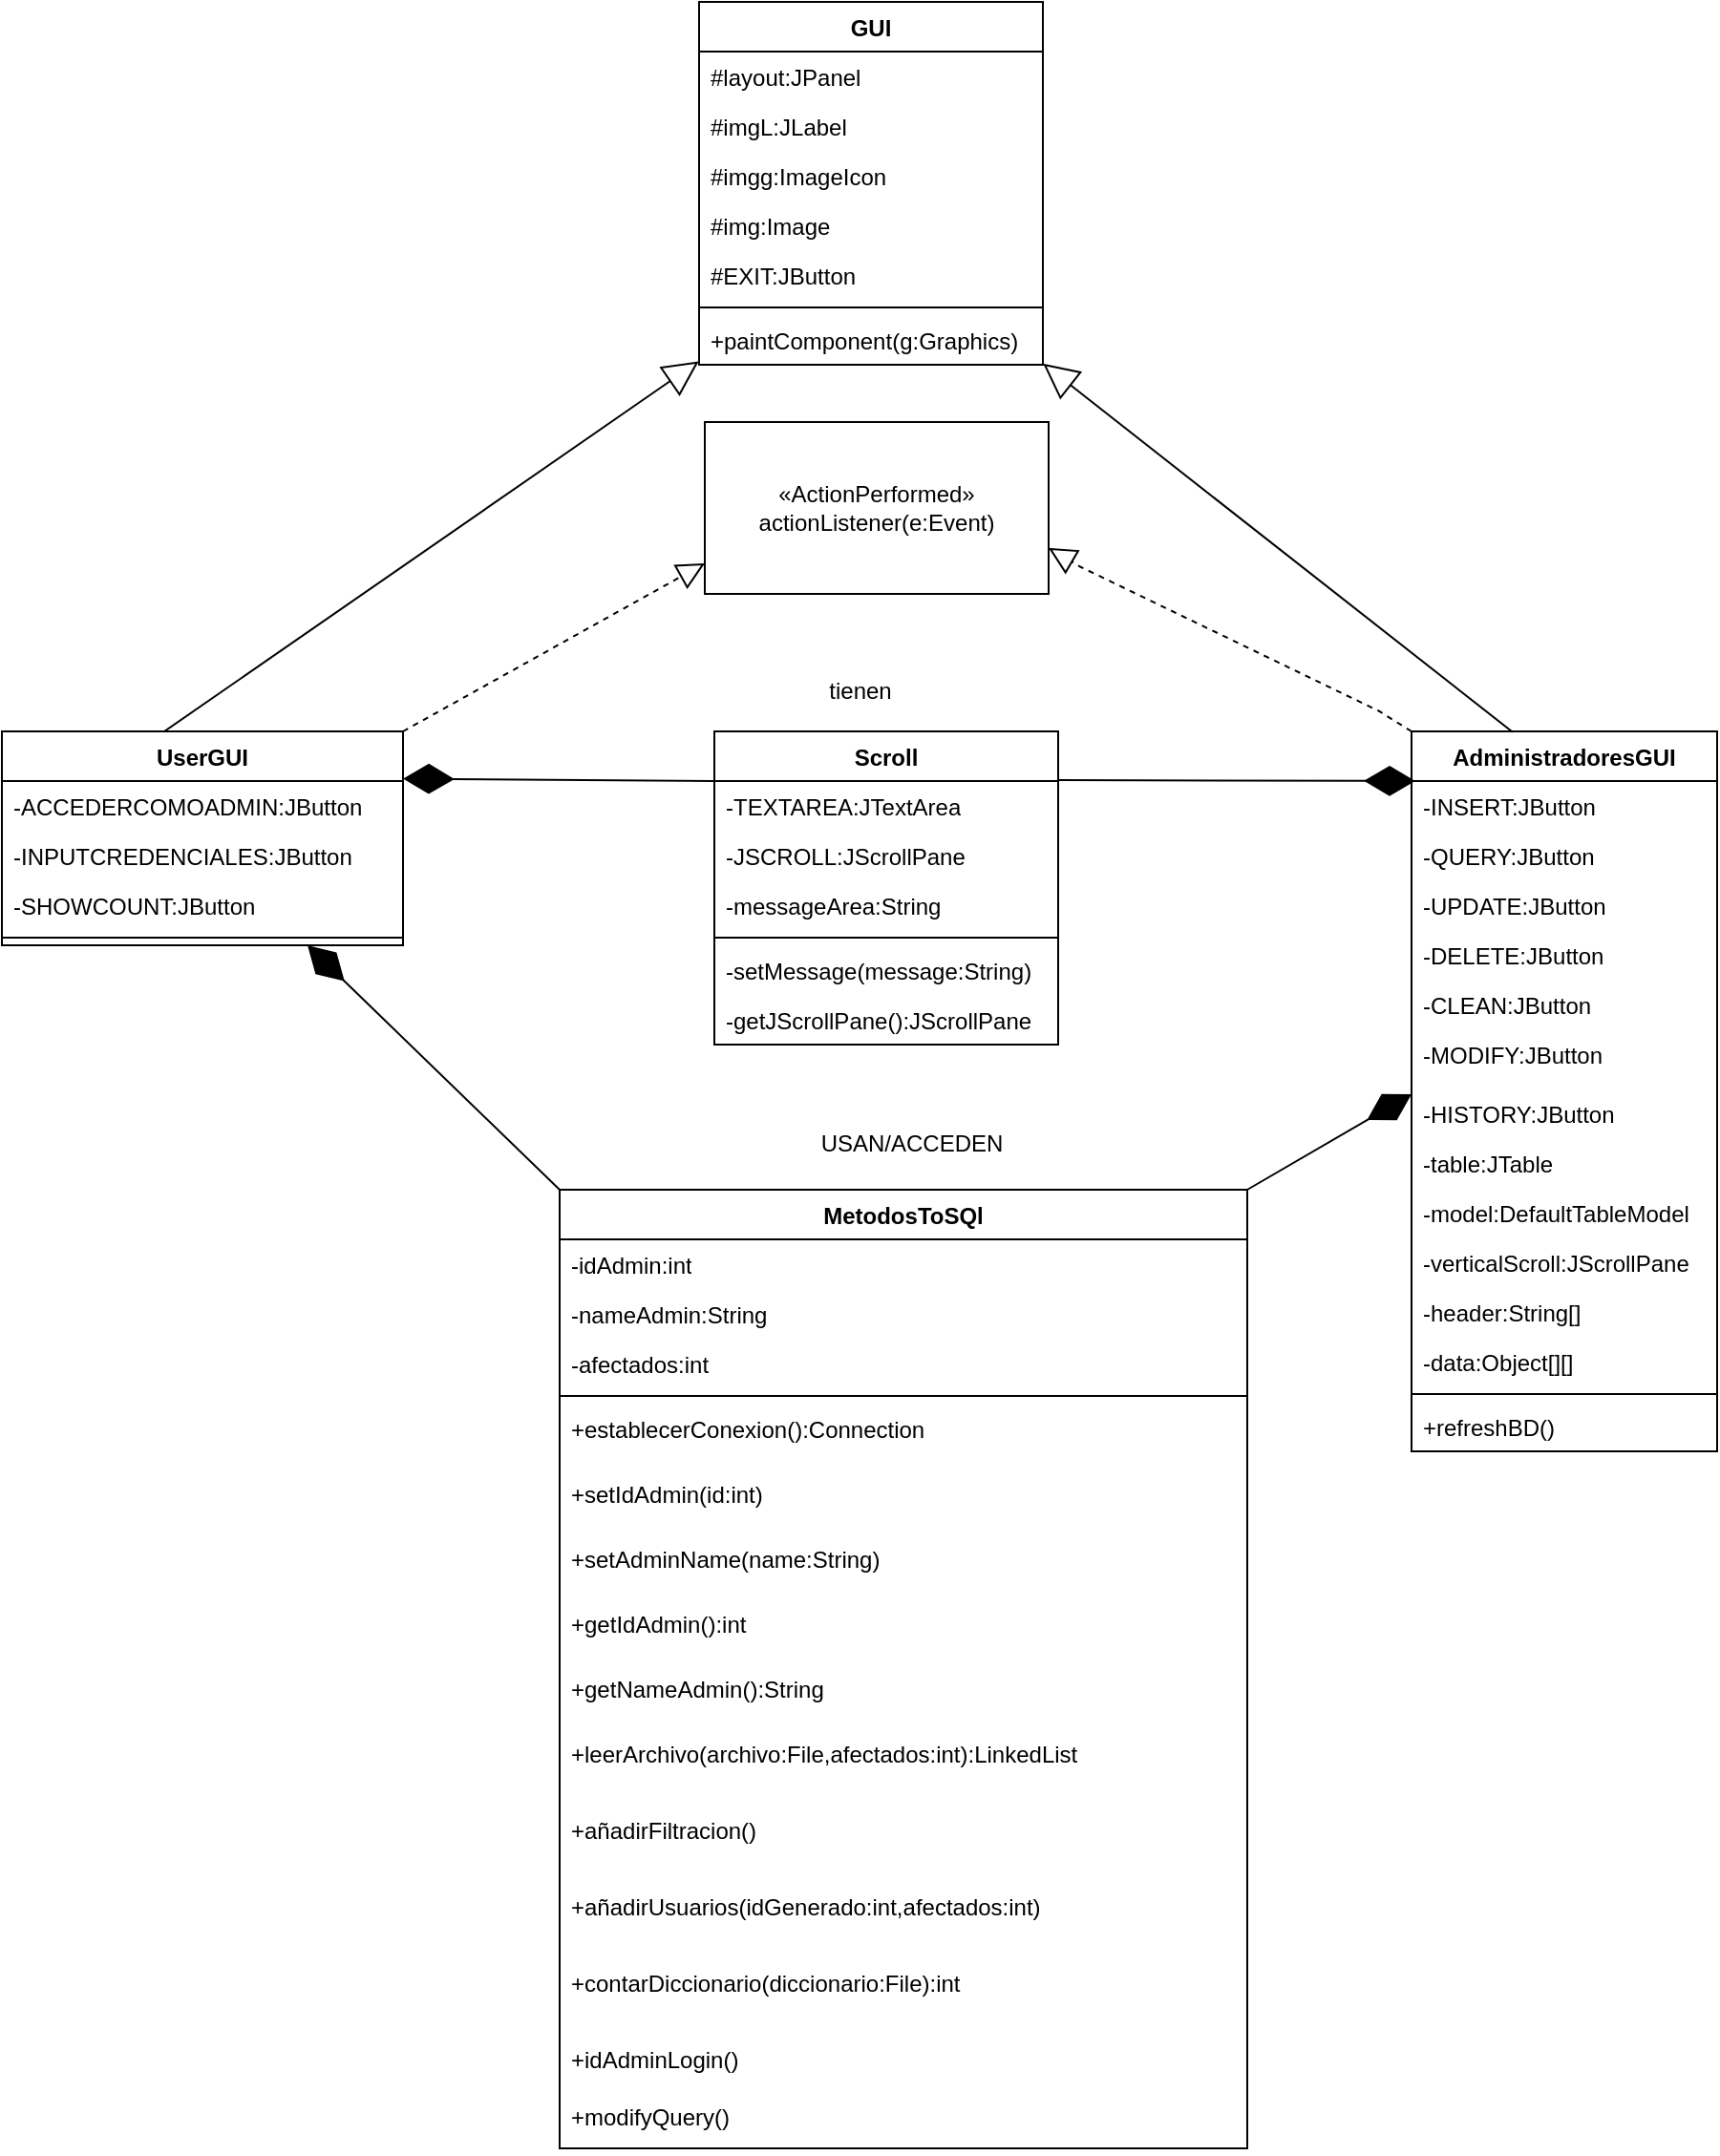 <mxfile version="24.7.8">
  <diagram name="Página-1" id="pVndK6c6ZHukyzrnEvTR">
    <mxGraphModel dx="1893" dy="1254" grid="0" gridSize="10" guides="1" tooltips="1" connect="1" arrows="1" fold="1" page="0" pageScale="1" pageWidth="827" pageHeight="1169" math="0" shadow="0">
      <root>
        <mxCell id="0" />
        <mxCell id="1" parent="0" />
        <mxCell id="MvKQw3DTqL126UsiJdVW-1" value="MetodosToSQl" style="swimlane;fontStyle=1;align=center;verticalAlign=top;childLayout=stackLayout;horizontal=1;startSize=26;horizontalStack=0;resizeParent=1;resizeParentMax=0;resizeLast=0;collapsible=1;marginBottom=0;whiteSpace=wrap;html=1;" parent="1" vertex="1">
          <mxGeometry x="-360" y="319" width="360" height="502" as="geometry" />
        </mxCell>
        <mxCell id="MvKQw3DTqL126UsiJdVW-2" value="-idAdmin:int" style="text;strokeColor=none;fillColor=none;align=left;verticalAlign=top;spacingLeft=4;spacingRight=4;overflow=hidden;rotatable=0;points=[[0,0.5],[1,0.5]];portConstraint=eastwest;whiteSpace=wrap;html=1;" parent="MvKQw3DTqL126UsiJdVW-1" vertex="1">
          <mxGeometry y="26" width="360" height="26" as="geometry" />
        </mxCell>
        <mxCell id="0N5kbMZDTmHccIJAmAVR-1" value="-nameAdmin:String" style="text;strokeColor=none;fillColor=none;align=left;verticalAlign=top;spacingLeft=4;spacingRight=4;overflow=hidden;rotatable=0;points=[[0,0.5],[1,0.5]];portConstraint=eastwest;whiteSpace=wrap;html=1;" vertex="1" parent="MvKQw3DTqL126UsiJdVW-1">
          <mxGeometry y="52" width="360" height="26" as="geometry" />
        </mxCell>
        <mxCell id="MvKQw3DTqL126UsiJdVW-15" value="-afectados:int" style="text;strokeColor=none;fillColor=none;align=left;verticalAlign=top;spacingLeft=4;spacingRight=4;overflow=hidden;rotatable=0;points=[[0,0.5],[1,0.5]];portConstraint=eastwest;whiteSpace=wrap;html=1;" parent="MvKQw3DTqL126UsiJdVW-1" vertex="1">
          <mxGeometry y="78" width="360" height="26" as="geometry" />
        </mxCell>
        <mxCell id="MvKQw3DTqL126UsiJdVW-3" value="" style="line;strokeWidth=1;fillColor=none;align=left;verticalAlign=middle;spacingTop=-1;spacingLeft=3;spacingRight=3;rotatable=0;labelPosition=right;points=[];portConstraint=eastwest;strokeColor=inherit;" parent="MvKQw3DTqL126UsiJdVW-1" vertex="1">
          <mxGeometry y="104" width="360" height="8" as="geometry" />
        </mxCell>
        <mxCell id="MvKQw3DTqL126UsiJdVW-4" value="+establecerConexion():Connection" style="text;strokeColor=none;fillColor=none;align=left;verticalAlign=top;spacingLeft=4;spacingRight=4;overflow=hidden;rotatable=0;points=[[0,0.5],[1,0.5]];portConstraint=eastwest;whiteSpace=wrap;html=1;" parent="MvKQw3DTqL126UsiJdVW-1" vertex="1">
          <mxGeometry y="112" width="360" height="34" as="geometry" />
        </mxCell>
        <mxCell id="0N5kbMZDTmHccIJAmAVR-2" value="+setIdAdmin(id:int)" style="text;strokeColor=none;fillColor=none;align=left;verticalAlign=top;spacingLeft=4;spacingRight=4;overflow=hidden;rotatable=0;points=[[0,0.5],[1,0.5]];portConstraint=eastwest;whiteSpace=wrap;html=1;" vertex="1" parent="MvKQw3DTqL126UsiJdVW-1">
          <mxGeometry y="146" width="360" height="34" as="geometry" />
        </mxCell>
        <mxCell id="0N5kbMZDTmHccIJAmAVR-3" value="+setAdminName(name:String)" style="text;strokeColor=none;fillColor=none;align=left;verticalAlign=top;spacingLeft=4;spacingRight=4;overflow=hidden;rotatable=0;points=[[0,0.5],[1,0.5]];portConstraint=eastwest;whiteSpace=wrap;html=1;" vertex="1" parent="MvKQw3DTqL126UsiJdVW-1">
          <mxGeometry y="180" width="360" height="34" as="geometry" />
        </mxCell>
        <mxCell id="0N5kbMZDTmHccIJAmAVR-4" value="+getIdAdmin():int" style="text;strokeColor=none;fillColor=none;align=left;verticalAlign=top;spacingLeft=4;spacingRight=4;overflow=hidden;rotatable=0;points=[[0,0.5],[1,0.5]];portConstraint=eastwest;whiteSpace=wrap;html=1;" vertex="1" parent="MvKQw3DTqL126UsiJdVW-1">
          <mxGeometry y="214" width="360" height="34" as="geometry" />
        </mxCell>
        <mxCell id="0N5kbMZDTmHccIJAmAVR-5" value="+getNameAdmin():String" style="text;strokeColor=none;fillColor=none;align=left;verticalAlign=top;spacingLeft=4;spacingRight=4;overflow=hidden;rotatable=0;points=[[0,0.5],[1,0.5]];portConstraint=eastwest;whiteSpace=wrap;html=1;" vertex="1" parent="MvKQw3DTqL126UsiJdVW-1">
          <mxGeometry y="248" width="360" height="34" as="geometry" />
        </mxCell>
        <mxCell id="MvKQw3DTqL126UsiJdVW-6" value="+leerArchivo(archivo:File,afectados:int):LinkedList" style="text;strokeColor=none;fillColor=none;align=left;verticalAlign=top;spacingLeft=4;spacingRight=4;overflow=hidden;rotatable=0;points=[[0,0.5],[1,0.5]];portConstraint=eastwest;whiteSpace=wrap;html=1;" parent="MvKQw3DTqL126UsiJdVW-1" vertex="1">
          <mxGeometry y="282" width="360" height="40" as="geometry" />
        </mxCell>
        <mxCell id="MvKQw3DTqL126UsiJdVW-7" value="+añadirFiltracion()" style="text;strokeColor=none;fillColor=none;align=left;verticalAlign=top;spacingLeft=4;spacingRight=4;overflow=hidden;rotatable=0;points=[[0,0.5],[1,0.5]];portConstraint=eastwest;whiteSpace=wrap;html=1;" parent="MvKQw3DTqL126UsiJdVW-1" vertex="1">
          <mxGeometry y="322" width="360" height="40" as="geometry" />
        </mxCell>
        <mxCell id="MvKQw3DTqL126UsiJdVW-8" value="+añadirUsuarios(idGenerado:int,afectados:int)" style="text;strokeColor=none;fillColor=none;align=left;verticalAlign=top;spacingLeft=4;spacingRight=4;overflow=hidden;rotatable=0;points=[[0,0.5],[1,0.5]];portConstraint=eastwest;whiteSpace=wrap;html=1;" parent="MvKQw3DTqL126UsiJdVW-1" vertex="1">
          <mxGeometry y="362" width="360" height="40" as="geometry" />
        </mxCell>
        <mxCell id="MvKQw3DTqL126UsiJdVW-9" value="+contarDiccionario(diccionario:File):int" style="text;strokeColor=none;fillColor=none;align=left;verticalAlign=top;spacingLeft=4;spacingRight=4;overflow=hidden;rotatable=0;points=[[0,0.5],[1,0.5]];portConstraint=eastwest;whiteSpace=wrap;html=1;" parent="MvKQw3DTqL126UsiJdVW-1" vertex="1">
          <mxGeometry y="402" width="360" height="40" as="geometry" />
        </mxCell>
        <mxCell id="MvKQw3DTqL126UsiJdVW-10" value="+idAdminLogin()" style="text;strokeColor=none;fillColor=none;align=left;verticalAlign=top;spacingLeft=4;spacingRight=4;overflow=hidden;rotatable=0;points=[[0,0.5],[1,0.5]];portConstraint=eastwest;whiteSpace=wrap;html=1;" parent="MvKQw3DTqL126UsiJdVW-1" vertex="1">
          <mxGeometry y="442" width="360" height="30" as="geometry" />
        </mxCell>
        <mxCell id="0N5kbMZDTmHccIJAmAVR-6" value="+modifyQuery()" style="text;strokeColor=none;fillColor=none;align=left;verticalAlign=top;spacingLeft=4;spacingRight=4;overflow=hidden;rotatable=0;points=[[0,0.5],[1,0.5]];portConstraint=eastwest;whiteSpace=wrap;html=1;" vertex="1" parent="MvKQw3DTqL126UsiJdVW-1">
          <mxGeometry y="472" width="360" height="30" as="geometry" />
        </mxCell>
        <mxCell id="MvKQw3DTqL126UsiJdVW-18" value="GUI" style="swimlane;fontStyle=1;align=center;verticalAlign=top;childLayout=stackLayout;horizontal=1;startSize=26;horizontalStack=0;resizeParent=1;resizeParentMax=0;resizeLast=0;collapsible=1;marginBottom=0;whiteSpace=wrap;html=1;" parent="1" vertex="1">
          <mxGeometry x="-287" y="-303" width="180" height="190" as="geometry" />
        </mxCell>
        <mxCell id="MvKQw3DTqL126UsiJdVW-19" value="#layout:JPanel" style="text;strokeColor=none;fillColor=none;align=left;verticalAlign=top;spacingLeft=4;spacingRight=4;overflow=hidden;rotatable=0;points=[[0,0.5],[1,0.5]];portConstraint=eastwest;whiteSpace=wrap;html=1;" parent="MvKQw3DTqL126UsiJdVW-18" vertex="1">
          <mxGeometry y="26" width="180" height="26" as="geometry" />
        </mxCell>
        <mxCell id="QgqjWINB90W3dKSIOyou-18" value="#imgL:JLabel" style="text;strokeColor=none;fillColor=none;align=left;verticalAlign=top;spacingLeft=4;spacingRight=4;overflow=hidden;rotatable=0;points=[[0,0.5],[1,0.5]];portConstraint=eastwest;whiteSpace=wrap;html=1;" parent="MvKQw3DTqL126UsiJdVW-18" vertex="1">
          <mxGeometry y="52" width="180" height="26" as="geometry" />
        </mxCell>
        <mxCell id="QgqjWINB90W3dKSIOyou-19" value="#imgg:ImageIcon" style="text;strokeColor=none;fillColor=none;align=left;verticalAlign=top;spacingLeft=4;spacingRight=4;overflow=hidden;rotatable=0;points=[[0,0.5],[1,0.5]];portConstraint=eastwest;whiteSpace=wrap;html=1;" parent="MvKQw3DTqL126UsiJdVW-18" vertex="1">
          <mxGeometry y="78" width="180" height="26" as="geometry" />
        </mxCell>
        <mxCell id="QgqjWINB90W3dKSIOyou-20" value="#img:Image" style="text;strokeColor=none;fillColor=none;align=left;verticalAlign=top;spacingLeft=4;spacingRight=4;overflow=hidden;rotatable=0;points=[[0,0.5],[1,0.5]];portConstraint=eastwest;whiteSpace=wrap;html=1;" parent="MvKQw3DTqL126UsiJdVW-18" vertex="1">
          <mxGeometry y="104" width="180" height="26" as="geometry" />
        </mxCell>
        <mxCell id="n2TYBQisO6f9PFUdKC5c-5" value="#EXIT:JButton" style="text;strokeColor=none;fillColor=none;align=left;verticalAlign=top;spacingLeft=4;spacingRight=4;overflow=hidden;rotatable=0;points=[[0,0.5],[1,0.5]];portConstraint=eastwest;whiteSpace=wrap;html=1;" parent="MvKQw3DTqL126UsiJdVW-18" vertex="1">
          <mxGeometry y="130" width="180" height="26" as="geometry" />
        </mxCell>
        <mxCell id="MvKQw3DTqL126UsiJdVW-20" value="" style="line;strokeWidth=1;fillColor=none;align=left;verticalAlign=middle;spacingTop=-1;spacingLeft=3;spacingRight=3;rotatable=0;labelPosition=right;points=[];portConstraint=eastwest;strokeColor=inherit;" parent="MvKQw3DTqL126UsiJdVW-18" vertex="1">
          <mxGeometry y="156" width="180" height="8" as="geometry" />
        </mxCell>
        <mxCell id="MvKQw3DTqL126UsiJdVW-21" value="+paintComponent(g:Graphics)" style="text;strokeColor=none;fillColor=none;align=left;verticalAlign=top;spacingLeft=4;spacingRight=4;overflow=hidden;rotatable=0;points=[[0,0.5],[1,0.5]];portConstraint=eastwest;whiteSpace=wrap;html=1;" parent="MvKQw3DTqL126UsiJdVW-18" vertex="1">
          <mxGeometry y="164" width="180" height="26" as="geometry" />
        </mxCell>
        <mxCell id="MvKQw3DTqL126UsiJdVW-26" value="UserGUI" style="swimlane;fontStyle=1;align=center;verticalAlign=top;childLayout=stackLayout;horizontal=1;startSize=26;horizontalStack=0;resizeParent=1;resizeParentMax=0;resizeLast=0;collapsible=1;marginBottom=0;whiteSpace=wrap;html=1;" parent="1" vertex="1">
          <mxGeometry x="-652" y="79" width="210" height="112" as="geometry" />
        </mxCell>
        <mxCell id="QgqjWINB90W3dKSIOyou-28" value="-ACCEDERCOMOADMIN:JButton" style="text;strokeColor=none;fillColor=none;align=left;verticalAlign=top;spacingLeft=4;spacingRight=4;overflow=hidden;rotatable=0;points=[[0,0.5],[1,0.5]];portConstraint=eastwest;whiteSpace=wrap;html=1;" parent="MvKQw3DTqL126UsiJdVW-26" vertex="1">
          <mxGeometry y="26" width="210" height="26" as="geometry" />
        </mxCell>
        <mxCell id="n2TYBQisO6f9PFUdKC5c-29" value="-INPUTCREDENCIALES:JButton" style="text;strokeColor=none;fillColor=none;align=left;verticalAlign=top;spacingLeft=4;spacingRight=4;overflow=hidden;rotatable=0;points=[[0,0.5],[1,0.5]];portConstraint=eastwest;whiteSpace=wrap;html=1;" parent="MvKQw3DTqL126UsiJdVW-26" vertex="1">
          <mxGeometry y="52" width="210" height="26" as="geometry" />
        </mxCell>
        <mxCell id="n2TYBQisO6f9PFUdKC5c-30" value="-SHOWCOUNT:JButton" style="text;strokeColor=none;fillColor=none;align=left;verticalAlign=top;spacingLeft=4;spacingRight=4;overflow=hidden;rotatable=0;points=[[0,0.5],[1,0.5]];portConstraint=eastwest;whiteSpace=wrap;html=1;" parent="MvKQw3DTqL126UsiJdVW-26" vertex="1">
          <mxGeometry y="78" width="210" height="26" as="geometry" />
        </mxCell>
        <mxCell id="MvKQw3DTqL126UsiJdVW-28" value="" style="line;strokeWidth=1;fillColor=none;align=left;verticalAlign=middle;spacingTop=-1;spacingLeft=3;spacingRight=3;rotatable=0;labelPosition=right;points=[];portConstraint=eastwest;strokeColor=inherit;" parent="MvKQw3DTqL126UsiJdVW-26" vertex="1">
          <mxGeometry y="104" width="210" height="8" as="geometry" />
        </mxCell>
        <mxCell id="n2TYBQisO6f9PFUdKC5c-39" value="" style="endArrow=diamondThin;endFill=1;endSize=24;html=1;rounded=0;exitX=0;exitY=0;exitDx=0;exitDy=0;" parent="MvKQw3DTqL126UsiJdVW-26" source="MvKQw3DTqL126UsiJdVW-1" edge="1">
          <mxGeometry width="160" relative="1" as="geometry">
            <mxPoint x="293" y="233" as="sourcePoint" />
            <mxPoint x="160" y="112" as="targetPoint" />
          </mxGeometry>
        </mxCell>
        <mxCell id="QgqjWINB90W3dKSIOyou-2" value="Scroll" style="swimlane;fontStyle=1;align=center;verticalAlign=top;childLayout=stackLayout;horizontal=1;startSize=26;horizontalStack=0;resizeParent=1;resizeParentMax=0;resizeLast=0;collapsible=1;marginBottom=0;whiteSpace=wrap;html=1;" parent="1" vertex="1">
          <mxGeometry x="-279" y="79" width="180" height="164" as="geometry" />
        </mxCell>
        <mxCell id="QgqjWINB90W3dKSIOyou-3" value="-TEXTAREA:JTextArea" style="text;strokeColor=none;fillColor=none;align=left;verticalAlign=top;spacingLeft=4;spacingRight=4;overflow=hidden;rotatable=0;points=[[0,0.5],[1,0.5]];portConstraint=eastwest;whiteSpace=wrap;html=1;" parent="QgqjWINB90W3dKSIOyou-2" vertex="1">
          <mxGeometry y="26" width="180" height="26" as="geometry" />
        </mxCell>
        <mxCell id="QgqjWINB90W3dKSIOyou-29" value="-JSCROLL:JScrollPane" style="text;strokeColor=none;fillColor=none;align=left;verticalAlign=top;spacingLeft=4;spacingRight=4;overflow=hidden;rotatable=0;points=[[0,0.5],[1,0.5]];portConstraint=eastwest;whiteSpace=wrap;html=1;" parent="QgqjWINB90W3dKSIOyou-2" vertex="1">
          <mxGeometry y="52" width="180" height="26" as="geometry" />
        </mxCell>
        <mxCell id="QgqjWINB90W3dKSIOyou-30" value="-messageArea:String" style="text;strokeColor=none;fillColor=none;align=left;verticalAlign=top;spacingLeft=4;spacingRight=4;overflow=hidden;rotatable=0;points=[[0,0.5],[1,0.5]];portConstraint=eastwest;whiteSpace=wrap;html=1;" parent="QgqjWINB90W3dKSIOyou-2" vertex="1">
          <mxGeometry y="78" width="180" height="26" as="geometry" />
        </mxCell>
        <mxCell id="QgqjWINB90W3dKSIOyou-4" value="" style="line;strokeWidth=1;fillColor=none;align=left;verticalAlign=middle;spacingTop=-1;spacingLeft=3;spacingRight=3;rotatable=0;labelPosition=right;points=[];portConstraint=eastwest;strokeColor=inherit;" parent="QgqjWINB90W3dKSIOyou-2" vertex="1">
          <mxGeometry y="104" width="180" height="8" as="geometry" />
        </mxCell>
        <mxCell id="QgqjWINB90W3dKSIOyou-5" value="-setMessage(message:String)" style="text;strokeColor=none;fillColor=none;align=left;verticalAlign=top;spacingLeft=4;spacingRight=4;overflow=hidden;rotatable=0;points=[[0,0.5],[1,0.5]];portConstraint=eastwest;whiteSpace=wrap;html=1;" parent="QgqjWINB90W3dKSIOyou-2" vertex="1">
          <mxGeometry y="112" width="180" height="26" as="geometry" />
        </mxCell>
        <mxCell id="QgqjWINB90W3dKSIOyou-31" value="-getJScrollPane():JScrollPane" style="text;strokeColor=none;fillColor=none;align=left;verticalAlign=top;spacingLeft=4;spacingRight=4;overflow=hidden;rotatable=0;points=[[0,0.5],[1,0.5]];portConstraint=eastwest;whiteSpace=wrap;html=1;" parent="QgqjWINB90W3dKSIOyou-2" vertex="1">
          <mxGeometry y="138" width="180" height="26" as="geometry" />
        </mxCell>
        <mxCell id="QgqjWINB90W3dKSIOyou-6" value="«ActionPerformed»&lt;br&gt;actionListener(e:Event)" style="html=1;dropTarget=0;whiteSpace=wrap;" parent="1" vertex="1">
          <mxGeometry x="-284" y="-83" width="180" height="90" as="geometry" />
        </mxCell>
        <mxCell id="QgqjWINB90W3dKSIOyou-36" value="" style="endArrow=block;dashed=1;endFill=0;endSize=12;html=1;rounded=0;exitX=0.964;exitY=-0.019;exitDx=0;exitDy=0;exitPerimeter=0;" parent="1" edge="1">
          <mxGeometry width="160" relative="1" as="geometry">
            <mxPoint x="-442.0" y="79.002" as="sourcePoint" />
            <mxPoint x="-284" y="-9" as="targetPoint" />
          </mxGeometry>
        </mxCell>
        <mxCell id="QgqjWINB90W3dKSIOyou-37" value="" style="endArrow=block;dashed=1;endFill=0;endSize=12;html=1;rounded=0;exitX=0.039;exitY=0.002;exitDx=0;exitDy=0;exitPerimeter=0;entryX=1;entryY=0.733;entryDx=0;entryDy=0;entryPerimeter=0;" parent="1" target="QgqjWINB90W3dKSIOyou-6" edge="1">
          <mxGeometry width="160" relative="1" as="geometry">
            <mxPoint x="86.0" y="79.004" as="sourcePoint" />
            <mxPoint x="-115.24" y="-23.75" as="targetPoint" />
            <Array as="points">
              <mxPoint x="68.76" y="68.25" />
              <mxPoint x="-87" y="-7" />
            </Array>
          </mxGeometry>
        </mxCell>
        <mxCell id="QgqjWINB90W3dKSIOyou-40" value="USAN/ACCEDEN" style="text;html=1;align=center;verticalAlign=middle;resizable=0;points=[];autosize=1;strokeColor=none;fillColor=none;" parent="1" vertex="1">
          <mxGeometry x="-233" y="282" width="113" height="26" as="geometry" />
        </mxCell>
        <mxCell id="oqB-M2DZcCkMnKojs6__-1" value="" style="endArrow=block;endSize=16;endFill=0;html=1;rounded=0;exitX=0.405;exitY=0;exitDx=0;exitDy=0;exitPerimeter=0;entryX=-0.001;entryY=0.931;entryDx=0;entryDy=0;entryPerimeter=0;" parent="1" source="MvKQw3DTqL126UsiJdVW-26" target="MvKQw3DTqL126UsiJdVW-21" edge="1">
          <mxGeometry x="-0.871" y="227" width="160" relative="1" as="geometry">
            <mxPoint x="-317" y="-119" as="sourcePoint" />
            <mxPoint x="-317" y="-169" as="targetPoint" />
            <mxPoint as="offset" />
          </mxGeometry>
        </mxCell>
        <mxCell id="oqB-M2DZcCkMnKojs6__-4" value="" style="endArrow=diamondThin;endFill=1;endSize=24;html=1;rounded=0;exitX=0;exitY=0.001;exitDx=0;exitDy=0;exitPerimeter=0;" parent="1" source="QgqjWINB90W3dKSIOyou-3" edge="1">
          <mxGeometry width="160" relative="1" as="geometry">
            <mxPoint x="-280" y="105" as="sourcePoint" />
            <mxPoint x="-442" y="103.75" as="targetPoint" />
          </mxGeometry>
        </mxCell>
        <mxCell id="n2TYBQisO6f9PFUdKC5c-12" value="AdministradoresGUI" style="swimlane;fontStyle=1;align=center;verticalAlign=top;childLayout=stackLayout;horizontal=1;startSize=26;horizontalStack=0;resizeParent=1;resizeParentMax=0;resizeLast=0;collapsible=1;marginBottom=0;whiteSpace=wrap;html=1;" parent="1" vertex="1">
          <mxGeometry x="86" y="79" width="160" height="377" as="geometry" />
        </mxCell>
        <mxCell id="n2TYBQisO6f9PFUdKC5c-13" value="-INSERT:JButton" style="text;strokeColor=none;fillColor=none;align=left;verticalAlign=top;spacingLeft=4;spacingRight=4;overflow=hidden;rotatable=0;points=[[0,0.5],[1,0.5]];portConstraint=eastwest;whiteSpace=wrap;html=1;" parent="n2TYBQisO6f9PFUdKC5c-12" vertex="1">
          <mxGeometry y="26" width="160" height="26" as="geometry" />
        </mxCell>
        <mxCell id="n2TYBQisO6f9PFUdKC5c-16" value="-QUERY:JButton&lt;span style=&quot;white-space: pre;&quot;&gt;&#x9;&lt;/span&gt;" style="text;strokeColor=none;fillColor=none;align=left;verticalAlign=top;spacingLeft=4;spacingRight=4;overflow=hidden;rotatable=0;points=[[0,0.5],[1,0.5]];portConstraint=eastwest;whiteSpace=wrap;html=1;" parent="n2TYBQisO6f9PFUdKC5c-12" vertex="1">
          <mxGeometry y="52" width="160" height="26" as="geometry" />
        </mxCell>
        <mxCell id="n2TYBQisO6f9PFUdKC5c-17" value="-UPDATE:JButton" style="text;strokeColor=none;fillColor=none;align=left;verticalAlign=top;spacingLeft=4;spacingRight=4;overflow=hidden;rotatable=0;points=[[0,0.5],[1,0.5]];portConstraint=eastwest;whiteSpace=wrap;html=1;" parent="n2TYBQisO6f9PFUdKC5c-12" vertex="1">
          <mxGeometry y="78" width="160" height="26" as="geometry" />
        </mxCell>
        <mxCell id="n2TYBQisO6f9PFUdKC5c-18" value="-DELETE:JButton" style="text;strokeColor=none;fillColor=none;align=left;verticalAlign=top;spacingLeft=4;spacingRight=4;overflow=hidden;rotatable=0;points=[[0,0.5],[1,0.5]];portConstraint=eastwest;whiteSpace=wrap;html=1;" parent="n2TYBQisO6f9PFUdKC5c-12" vertex="1">
          <mxGeometry y="104" width="160" height="26" as="geometry" />
        </mxCell>
        <mxCell id="n2TYBQisO6f9PFUdKC5c-19" value="-CLEAN:JButton" style="text;strokeColor=none;fillColor=none;align=left;verticalAlign=top;spacingLeft=4;spacingRight=4;overflow=hidden;rotatable=0;points=[[0,0.5],[1,0.5]];portConstraint=eastwest;whiteSpace=wrap;html=1;" parent="n2TYBQisO6f9PFUdKC5c-12" vertex="1">
          <mxGeometry y="130" width="160" height="26" as="geometry" />
        </mxCell>
        <mxCell id="n2TYBQisO6f9PFUdKC5c-21" value="-MODIFY:JButton" style="text;strokeColor=none;fillColor=none;align=left;verticalAlign=top;spacingLeft=4;spacingRight=4;overflow=hidden;rotatable=0;points=[[0,0.5],[1,0.5]];portConstraint=eastwest;whiteSpace=wrap;html=1;" parent="n2TYBQisO6f9PFUdKC5c-12" vertex="1">
          <mxGeometry y="156" width="160" height="31" as="geometry" />
        </mxCell>
        <mxCell id="n2TYBQisO6f9PFUdKC5c-23" value="-HISTORY:JButton" style="text;strokeColor=none;fillColor=none;align=left;verticalAlign=top;spacingLeft=4;spacingRight=4;overflow=hidden;rotatable=0;points=[[0,0.5],[1,0.5]];portConstraint=eastwest;whiteSpace=wrap;html=1;" parent="n2TYBQisO6f9PFUdKC5c-12" vertex="1">
          <mxGeometry y="187" width="160" height="26" as="geometry" />
        </mxCell>
        <mxCell id="n2TYBQisO6f9PFUdKC5c-40" value="" style="endArrow=diamondThin;endFill=1;endSize=24;html=1;rounded=0;exitX=1;exitY=0;exitDx=0;exitDy=0;" parent="n2TYBQisO6f9PFUdKC5c-12" source="MvKQw3DTqL126UsiJdVW-1" edge="1">
          <mxGeometry width="160" relative="1" as="geometry">
            <mxPoint x="151" y="322.25" as="sourcePoint" />
            <mxPoint y="190" as="targetPoint" />
          </mxGeometry>
        </mxCell>
        <mxCell id="n2TYBQisO6f9PFUdKC5c-24" value="-table:JTable" style="text;strokeColor=none;fillColor=none;align=left;verticalAlign=top;spacingLeft=4;spacingRight=4;overflow=hidden;rotatable=0;points=[[0,0.5],[1,0.5]];portConstraint=eastwest;whiteSpace=wrap;html=1;" parent="n2TYBQisO6f9PFUdKC5c-12" vertex="1">
          <mxGeometry y="213" width="160" height="26" as="geometry" />
        </mxCell>
        <mxCell id="n2TYBQisO6f9PFUdKC5c-25" value="-model:DefaultTableModel" style="text;strokeColor=none;fillColor=none;align=left;verticalAlign=top;spacingLeft=4;spacingRight=4;overflow=hidden;rotatable=0;points=[[0,0.5],[1,0.5]];portConstraint=eastwest;whiteSpace=wrap;html=1;" parent="n2TYBQisO6f9PFUdKC5c-12" vertex="1">
          <mxGeometry y="239" width="160" height="26" as="geometry" />
        </mxCell>
        <mxCell id="n2TYBQisO6f9PFUdKC5c-26" value="-verticalScroll:JScrollPane" style="text;strokeColor=none;fillColor=none;align=left;verticalAlign=top;spacingLeft=4;spacingRight=4;overflow=hidden;rotatable=0;points=[[0,0.5],[1,0.5]];portConstraint=eastwest;whiteSpace=wrap;html=1;" parent="n2TYBQisO6f9PFUdKC5c-12" vertex="1">
          <mxGeometry y="265" width="160" height="26" as="geometry" />
        </mxCell>
        <mxCell id="n2TYBQisO6f9PFUdKC5c-27" value="-header:String[]" style="text;strokeColor=none;fillColor=none;align=left;verticalAlign=top;spacingLeft=4;spacingRight=4;overflow=hidden;rotatable=0;points=[[0,0.5],[1,0.5]];portConstraint=eastwest;whiteSpace=wrap;html=1;" parent="n2TYBQisO6f9PFUdKC5c-12" vertex="1">
          <mxGeometry y="291" width="160" height="26" as="geometry" />
        </mxCell>
        <mxCell id="n2TYBQisO6f9PFUdKC5c-28" value="-data:Object[][]" style="text;strokeColor=none;fillColor=none;align=left;verticalAlign=top;spacingLeft=4;spacingRight=4;overflow=hidden;rotatable=0;points=[[0,0.5],[1,0.5]];portConstraint=eastwest;whiteSpace=wrap;html=1;" parent="n2TYBQisO6f9PFUdKC5c-12" vertex="1">
          <mxGeometry y="317" width="160" height="26" as="geometry" />
        </mxCell>
        <mxCell id="n2TYBQisO6f9PFUdKC5c-14" value="" style="line;strokeWidth=1;fillColor=none;align=left;verticalAlign=middle;spacingTop=-1;spacingLeft=3;spacingRight=3;rotatable=0;labelPosition=right;points=[];portConstraint=eastwest;strokeColor=inherit;" parent="n2TYBQisO6f9PFUdKC5c-12" vertex="1">
          <mxGeometry y="343" width="160" height="8" as="geometry" />
        </mxCell>
        <mxCell id="n2TYBQisO6f9PFUdKC5c-15" value="+refreshBD()" style="text;strokeColor=none;fillColor=none;align=left;verticalAlign=top;spacingLeft=4;spacingRight=4;overflow=hidden;rotatable=0;points=[[0,0.5],[1,0.5]];portConstraint=eastwest;whiteSpace=wrap;html=1;" parent="n2TYBQisO6f9PFUdKC5c-12" vertex="1">
          <mxGeometry y="351" width="160" height="26" as="geometry" />
        </mxCell>
        <mxCell id="n2TYBQisO6f9PFUdKC5c-32" value="" style="endArrow=block;endSize=16;endFill=0;html=1;rounded=0;entryX=1.001;entryY=0.98;entryDx=0;entryDy=0;entryPerimeter=0;exitX=0.331;exitY=0.001;exitDx=0;exitDy=0;exitPerimeter=0;" parent="1" source="n2TYBQisO6f9PFUdKC5c-12" target="MvKQw3DTqL126UsiJdVW-21" edge="1">
          <mxGeometry x="-0.871" y="227" width="160" relative="1" as="geometry">
            <mxPoint x="134" y="76" as="sourcePoint" />
            <mxPoint x="-139.83" y="-169" as="targetPoint" />
            <mxPoint as="offset" />
          </mxGeometry>
        </mxCell>
        <mxCell id="n2TYBQisO6f9PFUdKC5c-33" value="" style="endArrow=diamondThin;endFill=1;endSize=24;html=1;rounded=0;exitX=0.998;exitY=-0.021;exitDx=0;exitDy=0;exitPerimeter=0;" parent="1" source="QgqjWINB90W3dKSIOyou-3" edge="1">
          <mxGeometry width="160" relative="1" as="geometry">
            <mxPoint x="-94" y="105" as="sourcePoint" />
            <mxPoint x="88" y="105" as="targetPoint" />
          </mxGeometry>
        </mxCell>
        <mxCell id="n2TYBQisO6f9PFUdKC5c-36" value="tienen" style="text;html=1;align=center;verticalAlign=middle;resizable=0;points=[];autosize=1;strokeColor=none;fillColor=none;" parent="1" vertex="1">
          <mxGeometry x="-229" y="45" width="51" height="26" as="geometry" />
        </mxCell>
      </root>
    </mxGraphModel>
  </diagram>
</mxfile>
